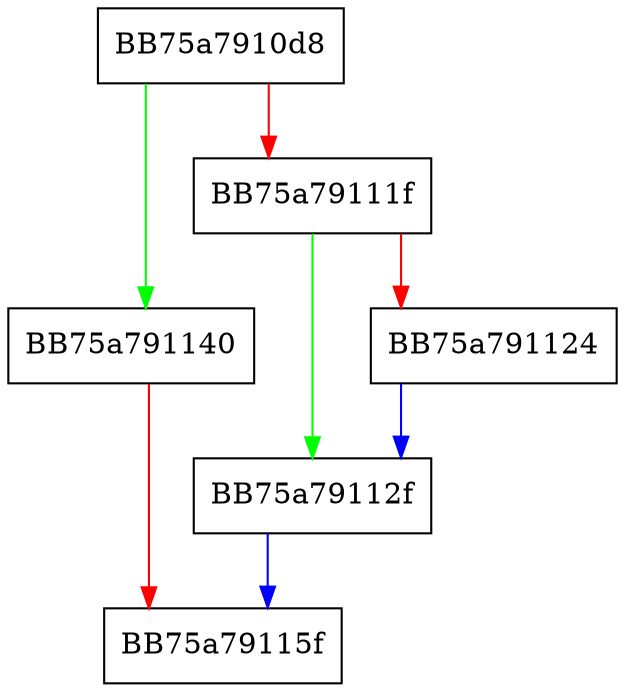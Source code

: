 digraph type_case_s {
  node [shape="box"];
  graph [splines=ortho];
  BB75a7910d8 -> BB75a791140 [color="green"];
  BB75a7910d8 -> BB75a79111f [color="red"];
  BB75a79111f -> BB75a79112f [color="green"];
  BB75a79111f -> BB75a791124 [color="red"];
  BB75a791124 -> BB75a79112f [color="blue"];
  BB75a79112f -> BB75a79115f [color="blue"];
  BB75a791140 -> BB75a79115f [color="red"];
}